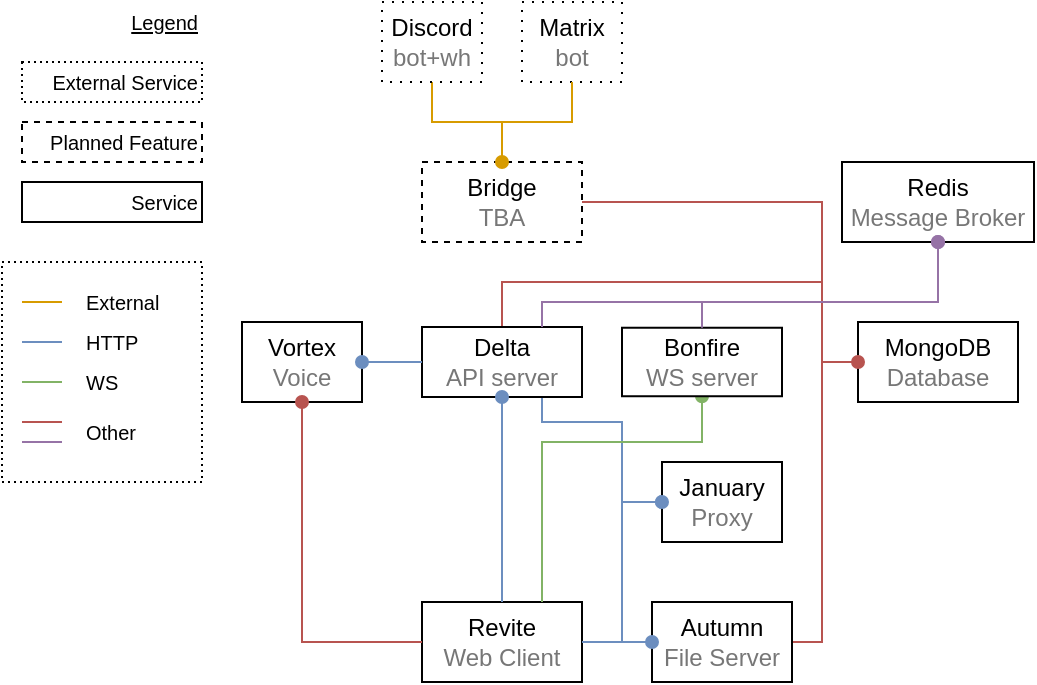 <mxfile scale="2" border="0">
    <diagram id="fxh-D0XH8hRba6O7Zr0m" name="Page-1">
        <mxGraphModel dx="1029" dy="550" grid="1" gridSize="10" guides="1" tooltips="1" connect="1" arrows="1" fold="1" page="1" pageScale="1" pageWidth="827" pageHeight="1169" math="0" shadow="0">
            <root>
                <mxCell id="0"/>
                <mxCell id="1" parent="0"/>
                <mxCell id="265lSWrMpvzl5lj750i9-39" value="" style="rounded=0;whiteSpace=wrap;html=1;dashed=1;dashPattern=1 2;fontSize=10;align=left;" parent="1" vertex="1">
                    <mxGeometry x="40" y="170" width="100" height="110" as="geometry"/>
                </mxCell>
                <mxCell id="265lSWrMpvzl5lj750i9-11" style="edgeStyle=orthogonalEdgeStyle;rounded=0;orthogonalLoop=1;jettySize=auto;html=1;exitX=1;exitY=0.5;exitDx=0;exitDy=0;entryX=0;entryY=0.5;entryDx=0;entryDy=0;endArrow=none;endFill=0;strokeColor=#b85450;fillColor=#f8cecc;" parent="1" source="265lSWrMpvzl5lj750i9-1" target="265lSWrMpvzl5lj750i9-2" edge="1">
                    <mxGeometry relative="1" as="geometry">
                        <Array as="points">
                            <mxPoint x="290" y="220"/>
                            <mxPoint x="290" y="180"/>
                            <mxPoint x="450" y="180"/>
                            <mxPoint x="450" y="220"/>
                        </Array>
                    </mxGeometry>
                </mxCell>
                <mxCell id="265lSWrMpvzl5lj750i9-20" style="edgeStyle=orthogonalEdgeStyle;rounded=0;orthogonalLoop=1;jettySize=auto;html=1;startArrow=none;startFill=0;endArrow=oval;endFill=1;strokeColor=#6c8ebf;fillColor=#dae8fc;entryX=0;entryY=0.5;entryDx=0;entryDy=0;exitX=0.75;exitY=1;exitDx=0;exitDy=0;" parent="1" source="265lSWrMpvzl5lj750i9-1" edge="1" target="265lSWrMpvzl5lj750i9-18">
                    <mxGeometry relative="1" as="geometry">
                        <mxPoint x="390" y="330" as="targetPoint"/>
                        <Array as="points">
                            <mxPoint x="310" y="250"/>
                            <mxPoint x="350" y="250"/>
                            <mxPoint x="350" y="290"/>
                        </Array>
                        <mxPoint x="320" y="240" as="sourcePoint"/>
                    </mxGeometry>
                </mxCell>
                <mxCell id="265lSWrMpvzl5lj750i9-1" value="&lt;div&gt;Delta&lt;/div&gt;&lt;div&gt;&lt;font color=&quot;#777&quot;&gt;API server&lt;/font&gt;&lt;br&gt;&lt;/div&gt;" style="rounded=0;whiteSpace=wrap;html=1;" parent="1" vertex="1">
                    <mxGeometry x="250" y="202.5" width="80" height="35" as="geometry"/>
                </mxCell>
                <mxCell id="265lSWrMpvzl5lj750i9-22" style="edgeStyle=orthogonalEdgeStyle;rounded=0;orthogonalLoop=1;jettySize=auto;html=1;exitX=0;exitY=0.5;exitDx=0;exitDy=0;entryX=1;entryY=0.5;entryDx=0;entryDy=0;startArrow=none;startFill=0;endArrow=none;endFill=0;strokeColor=#b85450;fillColor=#f8cecc;" parent="1" source="265lSWrMpvzl5lj750i9-2" target="265lSWrMpvzl5lj750i9-21" edge="1">
                    <mxGeometry relative="1" as="geometry">
                        <Array as="points">
                            <mxPoint x="450" y="220"/>
                            <mxPoint x="450" y="360"/>
                        </Array>
                    </mxGeometry>
                </mxCell>
                <mxCell id="265lSWrMpvzl5lj750i9-2" value="&lt;div&gt;MongoDB&lt;/div&gt;&lt;div&gt;&lt;font color=&quot;#777&quot;&gt;Database&lt;/font&gt;&lt;/div&gt;" style="rounded=0;whiteSpace=wrap;html=1;" parent="1" vertex="1">
                    <mxGeometry x="468" y="200" width="80" height="40" as="geometry"/>
                </mxCell>
                <mxCell id="265lSWrMpvzl5lj750i9-5" value="&lt;div&gt;Revite&lt;/div&gt;&lt;div&gt;&lt;font color=&quot;#777&quot;&gt;Web Client&lt;/font&gt;&lt;br&gt;&lt;/div&gt;" style="rounded=0;whiteSpace=wrap;html=1;" parent="1" vertex="1">
                    <mxGeometry x="250" y="340" width="80" height="40" as="geometry"/>
                </mxCell>
                <mxCell id="265lSWrMpvzl5lj750i9-10" style="edgeStyle=orthogonalEdgeStyle;rounded=0;orthogonalLoop=1;jettySize=auto;html=1;exitX=1;exitY=0.5;exitDx=0;exitDy=0;entryX=0;entryY=0.5;entryDx=0;entryDy=0;endArrow=oval;endFill=1;fillColor=#f8cecc;strokeColor=#b85450;" parent="1" source="265lSWrMpvzl5lj750i9-6" target="265lSWrMpvzl5lj750i9-2" edge="1">
                    <mxGeometry relative="1" as="geometry">
                        <Array as="points">
                            <mxPoint x="450" y="140"/>
                            <mxPoint x="450" y="220"/>
                        </Array>
                    </mxGeometry>
                </mxCell>
                <mxCell id="265lSWrMpvzl5lj750i9-14" value="" style="edgeStyle=orthogonalEdgeStyle;rounded=0;orthogonalLoop=1;jettySize=auto;html=1;endArrow=none;endFill=0;strokeColor=#d79b00;fillColor=#ffe6cc;" parent="1" source="265lSWrMpvzl5lj750i9-6" target="265lSWrMpvzl5lj750i9-13" edge="1">
                    <mxGeometry relative="1" as="geometry">
                        <Array as="points">
                            <mxPoint x="290" y="100"/>
                            <mxPoint x="255" y="100"/>
                        </Array>
                    </mxGeometry>
                </mxCell>
                <mxCell id="265lSWrMpvzl5lj750i9-6" value="&lt;div&gt;Bridge&lt;/div&gt;&lt;div&gt;&lt;font color=&quot;#777&quot;&gt; TBA&lt;/font&gt;&lt;br&gt;&lt;/div&gt;" style="rounded=0;whiteSpace=wrap;html=1;dashed=1;" parent="1" vertex="1">
                    <mxGeometry x="250" y="120" width="80" height="40" as="geometry"/>
                </mxCell>
                <mxCell id="265lSWrMpvzl5lj750i9-13" value="&lt;div&gt;Discord&lt;/div&gt;&lt;div&gt;&lt;font color=&quot;#777&quot;&gt;bot+wh&lt;/font&gt;&lt;br&gt;&lt;/div&gt;" style="whiteSpace=wrap;html=1;rounded=0;dashed=1;dashPattern=1 4;" parent="1" vertex="1">
                    <mxGeometry x="230" y="40" width="50" height="40" as="geometry"/>
                </mxCell>
                <mxCell id="265lSWrMpvzl5lj750i9-15" value="&lt;div&gt;Matrix&lt;/div&gt;&lt;div&gt;&lt;font color=&quot;#777&quot;&gt;bot&lt;/font&gt;&lt;br&gt;&lt;/div&gt;" style="whiteSpace=wrap;html=1;rounded=0;dashed=1;dashPattern=1 4;" parent="1" vertex="1">
                    <mxGeometry x="300" y="40" width="50" height="40" as="geometry"/>
                </mxCell>
                <mxCell id="265lSWrMpvzl5lj750i9-16" style="edgeStyle=orthogonalEdgeStyle;rounded=0;orthogonalLoop=1;jettySize=auto;html=1;exitX=0.5;exitY=0;exitDx=0;exitDy=0;entryX=0.5;entryY=1;entryDx=0;entryDy=0;endArrow=none;endFill=0;strokeColor=#d79b00;startArrow=oval;startFill=1;fillColor=#ffe6cc;" parent="1" source="265lSWrMpvzl5lj750i9-6" target="265lSWrMpvzl5lj750i9-15" edge="1">
                    <mxGeometry relative="1" as="geometry"/>
                </mxCell>
                <mxCell id="265lSWrMpvzl5lj750i9-17" style="edgeStyle=orthogonalEdgeStyle;rounded=0;orthogonalLoop=1;jettySize=auto;html=1;exitX=0.5;exitY=1;exitDx=0;exitDy=0;startArrow=oval;startFill=1;endArrow=none;endFill=0;strokeColor=#82b366;fillColor=#d5e8d4;entryX=0.75;entryY=0;entryDx=0;entryDy=0;" parent="1" source="2" target="265lSWrMpvzl5lj750i9-5" edge="1">
                    <mxGeometry relative="1" as="geometry">
                        <mxPoint x="310" y="280" as="targetPoint"/>
                        <Array as="points">
                            <mxPoint x="390" y="260"/>
                            <mxPoint x="310" y="260"/>
                        </Array>
                    </mxGeometry>
                </mxCell>
                <mxCell id="265lSWrMpvzl5lj750i9-18" value="&lt;div&gt;January&lt;/div&gt;&lt;div&gt;&lt;font color=&quot;#777&quot;&gt;Proxy&lt;/font&gt;&lt;br&gt;&lt;/div&gt;" style="rounded=0;whiteSpace=wrap;html=1;" parent="1" vertex="1">
                    <mxGeometry x="370" y="270" width="60" height="40" as="geometry"/>
                </mxCell>
                <mxCell id="265lSWrMpvzl5lj750i9-19" style="edgeStyle=orthogonalEdgeStyle;rounded=0;orthogonalLoop=1;jettySize=auto;html=1;exitX=1;exitY=0.5;exitDx=0;exitDy=0;entryX=0;entryY=0.5;entryDx=0;entryDy=0;startArrow=none;startFill=0;endArrow=oval;endFill=1;strokeColor=#6c8ebf;fillColor=#dae8fc;" parent="1" source="265lSWrMpvzl5lj750i9-5" target="265lSWrMpvzl5lj750i9-18" edge="1">
                    <mxGeometry relative="1" as="geometry">
                        <Array as="points">
                            <mxPoint x="350" y="360"/>
                            <mxPoint x="350" y="290"/>
                        </Array>
                    </mxGeometry>
                </mxCell>
                <mxCell id="265lSWrMpvzl5lj750i9-21" value="&lt;div&gt;Autumn&lt;/div&gt;&lt;div&gt;&lt;font color=&quot;#777&quot;&gt;File Server&lt;/font&gt;&lt;br&gt;&lt;/div&gt;" style="rounded=0;whiteSpace=wrap;html=1;" parent="1" vertex="1">
                    <mxGeometry x="365" y="340" width="70" height="40" as="geometry"/>
                </mxCell>
                <mxCell id="265lSWrMpvzl5lj750i9-23" style="edgeStyle=orthogonalEdgeStyle;rounded=0;orthogonalLoop=1;jettySize=auto;html=1;entryX=0;entryY=0.5;entryDx=0;entryDy=0;startArrow=none;startFill=0;endArrow=oval;endFill=1;strokeColor=#6c8ebf;fillColor=#dae8fc;" parent="1" target="265lSWrMpvzl5lj750i9-21" edge="1">
                    <mxGeometry relative="1" as="geometry">
                        <Array as="points"/>
                        <mxPoint x="330" y="360" as="sourcePoint"/>
                    </mxGeometry>
                </mxCell>
                <mxCell id="265lSWrMpvzl5lj750i9-24" value="&lt;div&gt;Redis&lt;/div&gt;&lt;div&gt;&lt;font color=&quot;#777&quot;&gt; Message Broker&lt;/font&gt;&lt;br&gt;&lt;/div&gt;" style="rounded=0;whiteSpace=wrap;html=1;" parent="1" vertex="1">
                    <mxGeometry x="460" y="120" width="96" height="40" as="geometry"/>
                </mxCell>
                <mxCell id="265lSWrMpvzl5lj750i9-25" value="&lt;div&gt;Vortex&lt;/div&gt;&lt;div&gt;&lt;font color=&quot;#777&quot;&gt;Voice&lt;/font&gt;&lt;br&gt;&lt;/div&gt;" style="rounded=0;whiteSpace=wrap;html=1;" parent="1" vertex="1">
                    <mxGeometry x="160" y="200" width="60" height="40" as="geometry"/>
                </mxCell>
                <mxCell id="265lSWrMpvzl5lj750i9-27" style="edgeStyle=orthogonalEdgeStyle;rounded=0;orthogonalLoop=1;jettySize=auto;html=1;exitX=0;exitY=0.5;exitDx=0;exitDy=0;entryX=1;entryY=0.5;entryDx=0;entryDy=0;startArrow=none;startFill=0;endArrow=oval;endFill=1;strokeColor=#6c8ebf;fillColor=#dae8fc;" parent="1" source="265lSWrMpvzl5lj750i9-1" target="265lSWrMpvzl5lj750i9-25" edge="1">
                    <mxGeometry relative="1" as="geometry"/>
                </mxCell>
                <mxCell id="265lSWrMpvzl5lj750i9-28" style="edgeStyle=orthogonalEdgeStyle;rounded=0;orthogonalLoop=1;jettySize=auto;html=1;exitX=0;exitY=0.5;exitDx=0;exitDy=0;entryX=0.5;entryY=1;entryDx=0;entryDy=0;startArrow=none;startFill=0;endArrow=oval;endFill=1;strokeColor=#b85450;fillColor=#f8cecc;" parent="1" source="265lSWrMpvzl5lj750i9-5" target="265lSWrMpvzl5lj750i9-25" edge="1">
                    <mxGeometry relative="1" as="geometry"/>
                </mxCell>
                <mxCell id="265lSWrMpvzl5lj750i9-30" value="External" style="text;html=1;strokeColor=none;fillColor=none;align=left;verticalAlign=middle;whiteSpace=wrap;rounded=0;dashed=1;dashPattern=1 4;fontSize=10;" parent="1" vertex="1">
                    <mxGeometry x="80" y="180" width="60" height="20" as="geometry"/>
                </mxCell>
                <mxCell id="265lSWrMpvzl5lj750i9-32" value="" style="endArrow=none;html=1;fontSize=10;strokeColor=#d79b00;fillColor=#ffe6cc;" parent="1" edge="1">
                    <mxGeometry width="50" height="50" relative="1" as="geometry">
                        <mxPoint x="50" y="190" as="sourcePoint"/>
                        <mxPoint x="70" y="190" as="targetPoint"/>
                    </mxGeometry>
                </mxCell>
                <mxCell id="265lSWrMpvzl5lj750i9-33" value="Other" style="text;html=1;strokeColor=none;fillColor=none;align=left;verticalAlign=middle;whiteSpace=wrap;rounded=0;dashed=1;dashPattern=1 4;fontSize=10;" parent="1" vertex="1">
                    <mxGeometry x="80" y="240" width="60" height="30" as="geometry"/>
                </mxCell>
                <mxCell id="265lSWrMpvzl5lj750i9-34" value="" style="endArrow=none;html=1;fontSize=10;strokeColor=#b85450;fillColor=#f8cecc;" parent="1" edge="1">
                    <mxGeometry width="50" height="50" relative="1" as="geometry">
                        <mxPoint x="50" y="250" as="sourcePoint"/>
                        <mxPoint x="70" y="250" as="targetPoint"/>
                    </mxGeometry>
                </mxCell>
                <mxCell id="265lSWrMpvzl5lj750i9-35" value="HTTP" style="text;html=1;strokeColor=none;fillColor=none;align=left;verticalAlign=middle;whiteSpace=wrap;rounded=0;dashed=1;dashPattern=1 4;fontSize=10;" parent="1" vertex="1">
                    <mxGeometry x="80" y="200" width="60" height="20" as="geometry"/>
                </mxCell>
                <mxCell id="265lSWrMpvzl5lj750i9-36" value="" style="endArrow=none;html=1;fontSize=10;strokeColor=#6c8ebf;fillColor=#dae8fc;" parent="1" edge="1">
                    <mxGeometry width="50" height="50" relative="1" as="geometry">
                        <mxPoint x="50" y="210" as="sourcePoint"/>
                        <mxPoint x="70" y="210" as="targetPoint"/>
                    </mxGeometry>
                </mxCell>
                <mxCell id="265lSWrMpvzl5lj750i9-37" value="WS" style="text;html=1;strokeColor=none;fillColor=none;align=left;verticalAlign=middle;whiteSpace=wrap;rounded=0;dashed=1;dashPattern=1 4;fontSize=10;" parent="1" vertex="1">
                    <mxGeometry x="80" y="220" width="60" height="20" as="geometry"/>
                </mxCell>
                <mxCell id="265lSWrMpvzl5lj750i9-38" value="" style="endArrow=none;html=1;fontSize=10;strokeColor=#82b366;fillColor=#d5e8d4;" parent="1" edge="1">
                    <mxGeometry width="50" height="50" relative="1" as="geometry">
                        <mxPoint x="50" y="230" as="sourcePoint"/>
                        <mxPoint x="70" y="230" as="targetPoint"/>
                    </mxGeometry>
                </mxCell>
                <mxCell id="265lSWrMpvzl5lj750i9-40" value="&lt;u&gt;Legend&lt;/u&gt;" style="text;html=1;strokeColor=none;fillColor=none;align=right;verticalAlign=middle;whiteSpace=wrap;rounded=0;dashed=1;dashPattern=1 2;fontSize=10;" parent="1" vertex="1">
                    <mxGeometry x="100" y="40" width="40" height="20" as="geometry"/>
                </mxCell>
                <mxCell id="265lSWrMpvzl5lj750i9-41" value="External Service" style="rounded=0;whiteSpace=wrap;html=1;dashed=1;dashPattern=1 2;fontSize=10;align=right;" parent="1" vertex="1">
                    <mxGeometry x="50" y="70" width="90" height="20" as="geometry"/>
                </mxCell>
                <mxCell id="265lSWrMpvzl5lj750i9-42" value="Planned Feature" style="rounded=0;whiteSpace=wrap;html=1;dashed=1;fontSize=10;align=right;" parent="1" vertex="1">
                    <mxGeometry x="50" y="100" width="90" height="20" as="geometry"/>
                </mxCell>
                <mxCell id="265lSWrMpvzl5lj750i9-43" value="Service" style="rounded=0;whiteSpace=wrap;html=1;fontSize=10;align=right;" parent="1" vertex="1">
                    <mxGeometry x="50" y="130" width="90" height="20" as="geometry"/>
                </mxCell>
                <mxCell id="zU7JRTu8Ajt6ysH1inbm-1" style="edgeStyle=orthogonalEdgeStyle;rounded=0;orthogonalLoop=1;jettySize=auto;html=1;fillColor=#e1d5e7;strokeColor=#9673a6;endArrow=none;endFill=0;startArrow=oval;startFill=1;entryX=0.75;entryY=0;entryDx=0;entryDy=0;" parent="1" source="265lSWrMpvzl5lj750i9-24" target="265lSWrMpvzl5lj750i9-1" edge="1">
                    <mxGeometry relative="1" as="geometry">
                        <Array as="points">
                            <mxPoint x="508" y="190"/>
                            <mxPoint x="310" y="190"/>
                        </Array>
                        <mxPoint x="310" y="200" as="targetPoint"/>
                    </mxGeometry>
                </mxCell>
                <mxCell id="zU7JRTu8Ajt6ysH1inbm-2" value="" style="endArrow=none;html=1;fontSize=10;strokeColor=#9673a6;fillColor=#e1d5e7;" parent="1" edge="1">
                    <mxGeometry width="50" height="50" relative="1" as="geometry">
                        <mxPoint x="50" y="260" as="sourcePoint"/>
                        <mxPoint x="70" y="260" as="targetPoint"/>
                    </mxGeometry>
                </mxCell>
                <mxCell id="2" value="&lt;div&gt;Bonfire&lt;/div&gt;&lt;div&gt;&lt;font color=&quot;#777&quot;&gt;WS server&lt;/font&gt;&lt;br&gt;&lt;/div&gt;" style="rounded=0;whiteSpace=wrap;html=1;" vertex="1" parent="1">
                    <mxGeometry x="350" y="202.87" width="80" height="34.25" as="geometry"/>
                </mxCell>
                <mxCell id="3" style="edgeStyle=orthogonalEdgeStyle;rounded=0;orthogonalLoop=1;jettySize=auto;html=1;exitX=0.5;exitY=0;exitDx=0;exitDy=0;entryX=0.5;entryY=1;entryDx=0;entryDy=0;startArrow=none;startFill=0;endArrow=oval;endFill=1;strokeColor=#6c8ebf;fillColor=#dae8fc;" edge="1" parent="1" source="265lSWrMpvzl5lj750i9-5" target="265lSWrMpvzl5lj750i9-1">
                    <mxGeometry relative="1" as="geometry">
                        <mxPoint x="260" y="230" as="sourcePoint"/>
                        <mxPoint x="230" y="230" as="targetPoint"/>
                    </mxGeometry>
                </mxCell>
                <mxCell id="4" style="edgeStyle=orthogonalEdgeStyle;rounded=0;orthogonalLoop=1;jettySize=auto;html=1;fillColor=#e1d5e7;strokeColor=#9673a6;endArrow=none;endFill=0;startArrow=oval;startFill=1;entryX=0.5;entryY=0;entryDx=0;entryDy=0;exitX=0.5;exitY=1;exitDx=0;exitDy=0;" edge="1" parent="1" source="265lSWrMpvzl5lj750i9-24" target="2">
                    <mxGeometry relative="1" as="geometry">
                        <Array as="points">
                            <mxPoint x="508" y="190"/>
                            <mxPoint x="390" y="190"/>
                        </Array>
                        <mxPoint x="517.97" y="170" as="sourcePoint"/>
                        <mxPoint x="320" y="212.5" as="targetPoint"/>
                    </mxGeometry>
                </mxCell>
            </root>
        </mxGraphModel>
    </diagram>
</mxfile>